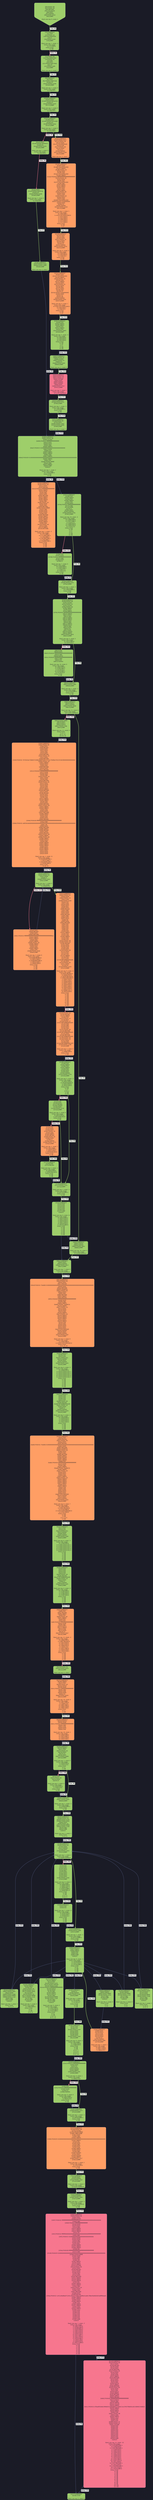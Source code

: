 digraph G {
        node [shape=box, style="filled, rounded", color="#565f89", fontcolor="#1a1b26", fontname="Helvetica"];
        edge [fontcolor="#1a1b26", fontname="Helvetica", penwidth=3];  // 移除固定颜色，改为按类型设置
        bgcolor="#1a1b26";
"0_11" [label = "[00] PUSH1 80
[02] PUSH1 40
[04] MSTORE
[05] CALLVALUE
[06] DUP1
[07] ISZERO
[08] PUSH2 0010
[0b] JUMPI

Stack size req: 0, sizeΔ: 1
" fillcolor = "#9ece6a" fontcolor = "#1a1b26" shape = invhouse];
"16_25" [label = "[10] JUMPDEST
[11] POP
[12] PUSH1 04
[14] CALLDATASIZE
[15] LT
[16] PUSH2 01b9
[19] JUMPI

Stack size req: 1, sizeΔ: -1
Entry->Op usage:
	0->17:POP:0
Entry->Exit:
	0->😵
" fillcolor = "#9ece6a" fontcolor = "#1a1b26"];
"26_42" [label = "[1a] PUSH1 00
[1c] CALLDATALOAD
[1d] PUSH1 e0
[1f] SHR
[20] DUP1
[21] PUSH4 6a627842
[26] GT
[27] PUSH2 00f9
[2a] JUMPI

Stack size req: 0, sizeΔ: 1
" fillcolor = "#9ece6a" fontcolor = "#1a1b26"];
"249_260" [label = "[f9] JUMPDEST
[fa] DUP1
[fb] PUSH4 23b872dd
[0100] GT
[0101] PUSH2 0166
[0104] JUMPI

Stack size req: 1, sizeΔ: 0
Entry->Op usage:
	0->256:GT:1
" fillcolor = "#9ece6a" fontcolor = "#1a1b26"];
"358_369" [label = "[0166] JUMPDEST
[0167] DUP1
[0168] PUSH4 095ea7b3
[016d] GT
[016e] PUSH2 0197
[0171] JUMPI

Stack size req: 1, sizeΔ: 0
Entry->Op usage:
	0->365:GT:1
" fillcolor = "#9ece6a" fontcolor = "#1a1b26"];
"407_418" [label = "[0197] JUMPDEST
[0198] DUP1
[0199] PUSH4 022c0d9f
[019e] EQ
[019f] PUSH2 01be
[01a2] JUMPI

Stack size req: 1, sizeΔ: 0
Entry->Op usage:
	0->414:EQ:1
" fillcolor = "#9ece6a" fontcolor = "#1a1b26"];
"419_429" [label = "[01a3] DUP1
[01a4] PUSH4 06fdde03
[01a9] EQ
[01aa] PUSH2 0259
[01ad] JUMPI

Stack size req: 1, sizeΔ: 0
Entry->Op usage:
	0->425:EQ:1
" fillcolor = "#9ece6a" fontcolor = "#1a1b26"];
"430_440" [label = "[01ae] DUP1
[01af] PUSH4 0902f1ac
[01b4] EQ
[01b5] PUSH2 02d6
[01b8] JUMPI

Stack size req: 1, sizeΔ: 0
Entry->Op usage:
	0->436:EQ:1
" fillcolor = "#9ece6a" fontcolor = "#1a1b26"];
"446_463" [label = "[01be] JUMPDEST
[01bf] PUSH2 0257
[01c2] PUSH1 04
[01c4] DUP1
[01c5] CALLDATASIZE
[01c6] SUB
[01c7] PUSH1 80
[01c9] DUP2
[01ca] LT
[01cb] ISZERO
[01cc] PUSH2 01d4
[01cf] JUMPI

Stack size req: 0, sizeΔ: 3
" fillcolor = "#ff9e64" fontcolor = "#1a1b26"];
"468_531" [label = "[01d4] JUMPDEST
[01d5] DUP2
[01d6] CALLDATALOAD
[01d7] SWAP2
[01d8] PUSH1 20
[01da] DUP2
[01db] ADD
[01dc] CALLDATALOAD
[01dd] SWAP2
[01de] PUSH20 ffffffffffffffffffffffffffffffffffffffff
[01f3] PUSH1 40
[01f5] DUP4
[01f6] ADD
[01f7] CALLDATALOAD
[01f8] AND
[01f9] SWAP2
[01fa] SWAP1
[01fb] DUP2
[01fc] ADD
[01fd] SWAP1
[01fe] PUSH1 80
[0200] DUP2
[0201] ADD
[0202] PUSH1 60
[0204] DUP3
[0205] ADD
[0206] CALLDATALOAD
[0207] PUSH5 0100000000
[020d] DUP2
[020e] GT
[020f] ISZERO
[0210] PUSH2 0218
[0213] JUMPI

Stack size req: 2, sizeΔ: 5
Entry->Op usage:
	0->508:ADD:1
	1->470:CALLDATALOAD:0
	1->475:ADD:0
	1->502:ADD:0
	1->508:ADD:0
	1->513:ADD:0
	1->517:ADD:0
Entry->Exit:
	0->😵
	1->2
" fillcolor = "#ff9e64" fontcolor = "#1a1b26"];
"536_549" [label = "[0218] JUMPDEST
[0219] DUP3
[021a] ADD
[021b] DUP4
[021c] PUSH1 20
[021e] DUP3
[021f] ADD
[0220] GT
[0221] ISZERO
[0222] PUSH2 022a
[0225] JUMPI

Stack size req: 4, sizeΔ: 0
Entry->Op usage:
	0->538:ADD:1
	2->538:ADD:0
	3->544:GT:1
Entry->Exit:
	0->😵
" fillcolor = "#ff9e64" fontcolor = "#1a1b26"];
"554_583" [label = "[022a] JUMPDEST
[022b] DUP1
[022c] CALLDATALOAD
[022d] SWAP1
[022e] PUSH1 20
[0230] ADD
[0231] SWAP2
[0232] DUP5
[0233] PUSH1 01
[0235] DUP4
[0236] MUL
[0237] DUP5
[0238] ADD
[0239] GT
[023a] PUSH5 0100000000
[0240] DUP4
[0241] GT
[0242] OR
[0243] ISZERO
[0244] PUSH2 024c
[0247] JUMPI

Stack size req: 4, sizeΔ: 1
Entry->Op usage:
	0->556:CALLDATALOAD:0
	0->560:ADD:1
	3->569:GT:1
Entry->Exit:
	0->😵
	1->0
" fillcolor = "#ff9e64" fontcolor = "#1a1b26"];
"588_598" [label = "[024c] JUMPDEST
[024d] POP
[024e] SWAP1
[024f] SWAP3
[0250] POP
[0251] SWAP1
[0252] POP
[0253] PUSH2 0683
[0256] JUMP

Stack size req: 5, sizeΔ: -3
Entry->Op usage:
	0->589:POP:0
	3->594:POP:0
	4->592:POP:0
Entry->Exit:
	0->😵
	1->0
	2->1
	3->😵
	4->😵
" fillcolor = "#9ece6a" fontcolor = "#1a1b26"];
"599_600" [label = "[0257] JUMPDEST
[0258] STOP

Stack size req: 0, sizeΔ: 0
" fillcolor = "#9ece6a" fontcolor = "#1a1b26"];
"726_733" [label = "[02d6] JUMPDEST
[02d7] PUSH2 02de
[02da] PUSH2 0d90
[02dd] JUMP

Stack size req: 0, sizeΔ: 1
" fillcolor = "#9ece6a" fontcolor = "#1a1b26"];
"734_788" [label = "[02de] JUMPDEST
[02df] PUSH1 40
[02e1] DUP1
[02e2] MLOAD
[02e3] PUSH14 ffffffffffffffffffffffffffff
[02f2] SWAP5
[02f3] DUP6
[02f4] AND
[02f5] DUP2
[02f6] MSTORE
[02f7] SWAP3
[02f8] SWAP1
[02f9] SWAP4
[02fa] AND
[02fb] PUSH1 20
[02fd] DUP4
[02fe] ADD
[02ff] MSTORE
[0300] PUSH4 ffffffff
[0305] AND
[0306] DUP2
[0307] DUP4
[0308] ADD
[0309] MSTORE
[030a] SWAP1
[030b] MLOAD
[030c] SWAP1
[030d] DUP2
[030e] SWAP1
[030f] SUB
[0310] PUSH1 60
[0312] ADD
[0313] SWAP1
[0314] RETURN

Stack size req: 3, sizeΔ: -3
Entry->Op usage:
	0->773:AND:1
	0->777:MSTORE:1
	1->762:AND:1
	1->767:MSTORE:1
	2->756:AND:1
	2->758:MSTORE:1
Entry->Exit:
	0->😵
	1->😵
	2->😵
" fillcolor = "#ff9e64" fontcolor = "#1a1b26"];
"1667_1677" [label = "[0683] JUMPDEST
[0684] PUSH1 0c
[0686] SLOAD
[0687] PUSH1 01
[0689] EQ
[068a] PUSH2 06f4
[068d] JUMPI

Stack size req: 0, sizeΔ: 0
" fillcolor = "#9ece6a" fontcolor = "#1a1b26"];
"1780_1793" [label = "[06f4] JUMPDEST
[06f5] PUSH1 00
[06f7] PUSH1 0c
[06f9] SSTORE
[06fa] DUP5
[06fb] ISZERO
[06fc] ISZERO
[06fd] DUP1
[06fe] PUSH2 0707
[0701] JUMPI

Stack size req: 5, sizeΔ: 1
Entry->Op usage:
	4->1787:ISZERO:0
" fillcolor = "#f7768e" fontcolor = "#1a1b26"];
"1799_1803" [label = "[0707] JUMPDEST
[0708] PUSH2 075c
[070b] JUMPI

Stack size req: 1, sizeΔ: -1
Entry->Op usage:
	0->1803:JUMPI:1
Entry->Exit:
	0->😵
" fillcolor = "#9ece6a" fontcolor = "#1a1b26"];
"1884_1894" [label = "[075c] JUMPDEST
[075d] PUSH1 00
[075f] DUP1
[0760] PUSH2 0767
[0763] PUSH2 0d90
[0766] JUMP

Stack size req: 0, sizeΔ: 3
" fillcolor = "#9ece6a" fontcolor = "#1a1b26"];
"1895_1925" [label = "[0767] JUMPDEST
[0768] POP
[0769] SWAP2
[076a] POP
[076b] SWAP2
[076c] POP
[076d] DUP2
[076e] PUSH14 ffffffffffffffffffffffffffff
[077d] AND
[077e] DUP8
[077f] LT
[0780] DUP1
[0781] ISZERO
[0782] PUSH2 079a
[0785] JUMPI

Stack size req: 10, sizeΔ: -2
Entry->Op usage:
	0->1896:POP:0
	2->1917:AND:1
	2->1919:LT:1
	3->1898:POP:0
	4->1900:POP:0
	9->1919:LT:0
Entry->Exit:
	0->😵
	1->1
	2->2
	3->😵
	4->😵
" fillcolor = "#9ece6a" fontcolor = "#1a1b26"];
"1926_1945" [label = "[0786] POP
[0787] DUP1
[0788] PUSH14 ffffffffffffffffffffffffffff
[0797] AND
[0798] DUP7
[0799] LT

Stack size req: 7, sizeΔ: 0
Entry->Op usage:
	0->1926:POP:0
	1->1943:AND:1
	1->1945:LT:1
	6->1945:LT:0
Entry->Exit:
	0->😵
" fillcolor = "#9ece6a" fontcolor = "#1a1b26"];
"1946_1950" [label = "[079a] JUMPDEST
[079b] PUSH2 07ef
[079e] JUMPI

Stack size req: 1, sizeΔ: -1
Entry->Op usage:
	0->1950:JUMPI:1
Entry->Exit:
	0->😵
" fillcolor = "#9ece6a" fontcolor = "#1a1b26"];
"2031_2082" [label = "[07ef] JUMPDEST
[07f0] PUSH1 06
[07f2] SLOAD
[07f3] PUSH1 07
[07f5] SLOAD
[07f6] PUSH1 00
[07f8] SWAP2
[07f9] DUP3
[07fa] SWAP2
[07fb] PUSH20 ffffffffffffffffffffffffffffffffffffffff
[0810] SWAP2
[0811] DUP3
[0812] AND
[0813] SWAP2
[0814] SWAP1
[0815] DUP2
[0816] AND
[0817] SWAP1
[0818] DUP10
[0819] AND
[081a] DUP3
[081b] EQ
[081c] DUP1
[081d] ISZERO
[081e] SWAP1
[081f] PUSH2 0854
[0822] JUMPI

Stack size req: 5, sizeΔ: 5
Entry->Op usage:
	4->2073:AND:0
	4->2075:EQ:1
" fillcolor = "#9ece6a" fontcolor = "#1a1b26"];
"2083_2131" [label = "[0823] POP
[0824] DUP1
[0825] PUSH20 ffffffffffffffffffffffffffffffffffffffff
[083a] AND
[083b] DUP10
[083c] PUSH20 ffffffffffffffffffffffffffffffffffffffff
[0851] AND
[0852] EQ
[0853] ISZERO

Stack size req: 10, sizeΔ: 0
Entry->Op usage:
	0->2083:POP:0
	1->2106:AND:1
	1->2130:EQ:1
	9->2129:AND:1
	9->2130:EQ:0
Entry->Exit:
	0->😵
" fillcolor = "#9ece6a" fontcolor = "#1a1b26"];
"2132_2136" [label = "[0854] JUMPDEST
[0855] PUSH2 08bf
[0858] JUMPI

Stack size req: 1, sizeΔ: -1
Entry->Op usage:
	0->2136:JUMPI:1
Entry->Exit:
	0->😵
" fillcolor = "#9ece6a" fontcolor = "#1a1b26"];
"2239_2245" [label = "[08bf] JUMPDEST
[08c0] DUP11
[08c1] ISZERO
[08c2] PUSH2 08d0
[08c5] JUMPI

Stack size req: 11, sizeΔ: 0
Entry->Op usage:
	10->2241:ISZERO:0
" fillcolor = "#9ece6a" fontcolor = "#1a1b26"];
"2246_2255" [label = "[08c6] PUSH2 08d0
[08c9] DUP3
[08ca] DUP11
[08cb] DUP14
[08cc] PUSH2 1fdb
[08cf] JUMP

Stack size req: 11, sizeΔ: 4
Entry->Exit:
	1->2, 5
	8->1, 12
	10->0, 14
" fillcolor = "#9ece6a" fontcolor = "#1a1b26"];
"2256_2262" [label = "[08d0] JUMPDEST
[08d1] DUP10
[08d2] ISZERO
[08d3] PUSH2 08e1
[08d6] JUMPI

Stack size req: 10, sizeΔ: 0
Entry->Op usage:
	9->2258:ISZERO:0
" fillcolor = "#9ece6a" fontcolor = "#1a1b26"];
"2273_2279" [label = "[08e1] JUMPDEST
[08e2] DUP7
[08e3] ISZERO
[08e4] PUSH2 09c3
[08e7] JUMPI

Stack size req: 7, sizeΔ: 0
Entry->Op usage:
	6->2275:ISZERO:0
" fillcolor = "#9ece6a" fontcolor = "#1a1b26"];
"2499_2602" [label = "[09c3] JUMPDEST
[09c4] PUSH1 40
[09c6] DUP1
[09c7] MLOAD
[09c8] PUSH32 70a0823100000000000000000000000000000000000000000000000000000000
[09e9] DUP2
[09ea] MSTORE
[09eb] ADDRESS
[09ec] PUSH1 04
[09ee] DUP3
[09ef] ADD
[09f0] MSTORE
[09f1] SWAP1
[09f2] MLOAD
[09f3] PUSH20 ffffffffffffffffffffffffffffffffffffffff
[0a08] DUP5
[0a09] AND
[0a0a] SWAP2
[0a0b] PUSH4 70a08231
[0a10] SWAP2
[0a11] PUSH1 24
[0a13] DUP1
[0a14] DUP4
[0a15] ADD
[0a16] SWAP3
[0a17] PUSH1 20
[0a19] SWAP3
[0a1a] SWAP2
[0a1b] SWAP1
[0a1c] DUP3
[0a1d] SWAP1
[0a1e] SUB
[0a1f] ADD
[0a20] DUP2
[0a21] DUP7
[0a22] DUP1
[0a23] EXTCODESIZE
[0a24] ISZERO
[0a25] DUP1
[0a26] ISZERO
[0a27] PUSH2 0a2f
[0a2a] JUMPI

Stack size req: 2, sizeΔ: 9
Entry->Op usage:
	1->2569:AND:0
	1->2595:EXTCODESIZE:0
Entry->Exit:
	1->1, 8, 10
" fillcolor = "#ff9e64" fontcolor = "#1a1b26"];
"2607_2617" [label = "[0a2f] JUMPDEST
[0a30] POP
[0a31] GAS
[0a32] STATICCALL
[0a33] ISZERO
[0a34] DUP1
[0a35] ISZERO
[0a36] PUSH2 0a43
[0a39] JUMPI

Stack size req: 6, sizeΔ: -5
Entry->Op usage:
	0->2608:POP:0
	1->2610:STATICCALL:1
	2->2610:STATICCALL:2
	3->2610:STATICCALL:3
	4->2610:STATICCALL:4
	5->2610:STATICCALL:5
Entry->Exit:
	0->😵
	1->😵
	2->😵
	3->😵
	4->😵
	5->😵
" fillcolor = "#9ece6a" fontcolor = "#1a1b26"];
"2627_2644" [label = "[0a43] JUMPDEST
[0a44] POP
[0a45] POP
[0a46] POP
[0a47] POP
[0a48] PUSH1 40
[0a4a] MLOAD
[0a4b] RETURNDATASIZE
[0a4c] PUSH1 20
[0a4e] DUP2
[0a4f] LT
[0a50] ISZERO
[0a51] PUSH2 0a59
[0a54] JUMPI

Stack size req: 4, sizeΔ: -2
Entry->Op usage:
	0->2628:POP:0
	1->2629:POP:0
	2->2630:POP:0
	3->2631:POP:0
Entry->Exit:
	0->😵
	1->😵
	2->😵
	3->😵
" fillcolor = "#9ece6a" fontcolor = "#1a1b26"];
"2649_2758" [label = "[0a59] JUMPDEST
[0a5a] POP
[0a5b] MLOAD
[0a5c] PUSH1 40
[0a5e] DUP1
[0a5f] MLOAD
[0a60] PUSH32 70a0823100000000000000000000000000000000000000000000000000000000
[0a81] DUP2
[0a82] MSTORE
[0a83] ADDRESS
[0a84] PUSH1 04
[0a86] DUP3
[0a87] ADD
[0a88] MSTORE
[0a89] SWAP1
[0a8a] MLOAD
[0a8b] SWAP2
[0a8c] SWAP6
[0a8d] POP
[0a8e] PUSH20 ffffffffffffffffffffffffffffffffffffffff
[0aa3] DUP4
[0aa4] AND
[0aa5] SWAP2
[0aa6] PUSH4 70a08231
[0aab] SWAP2
[0aac] PUSH1 24
[0aae] DUP1
[0aaf] DUP3
[0ab0] ADD
[0ab1] SWAP3
[0ab2] PUSH1 20
[0ab4] SWAP3
[0ab5] SWAP1
[0ab6] SWAP2
[0ab7] SWAP1
[0ab8] DUP3
[0ab9] SWAP1
[0aba] SUB
[0abb] ADD
[0abc] DUP2
[0abd] DUP7
[0abe] DUP1
[0abf] EXTCODESIZE
[0ac0] ISZERO
[0ac1] DUP1
[0ac2] ISZERO
[0ac3] PUSH2 0acb
[0ac6] JUMPI

Stack size req: 6, sizeΔ: 7
Entry->Op usage:
	0->2650:POP:0
	1->2651:MLOAD:0
	2->2724:AND:0
	2->2751:EXTCODESIZE:0
	5->2701:POP:0
Entry->Exit:
	0->😵
	1->😵
	2->1, 8, 9
	5->😵
" fillcolor = "#ff9e64" fontcolor = "#1a1b26"];
"2763_2773" [label = "[0acb] JUMPDEST
[0acc] POP
[0acd] GAS
[0ace] STATICCALL
[0acf] ISZERO
[0ad0] DUP1
[0ad1] ISZERO
[0ad2] PUSH2 0adf
[0ad5] JUMPI

Stack size req: 6, sizeΔ: -5
Entry->Op usage:
	0->2764:POP:0
	1->2766:STATICCALL:1
	2->2766:STATICCALL:2
	3->2766:STATICCALL:3
	4->2766:STATICCALL:4
	5->2766:STATICCALL:5
Entry->Exit:
	0->😵
	1->😵
	2->😵
	3->😵
	4->😵
	5->😵
" fillcolor = "#9ece6a" fontcolor = "#1a1b26"];
"2783_2800" [label = "[0adf] JUMPDEST
[0ae0] POP
[0ae1] POP
[0ae2] POP
[0ae3] POP
[0ae4] PUSH1 40
[0ae6] MLOAD
[0ae7] RETURNDATASIZE
[0ae8] PUSH1 20
[0aea] DUP2
[0aeb] LT
[0aec] ISZERO
[0aed] PUSH2 0af5
[0af0] JUMPI

Stack size req: 4, sizeΔ: -2
Entry->Op usage:
	0->2784:POP:0
	1->2785:POP:0
	2->2786:POP:0
	3->2787:POP:0
Entry->Exit:
	0->😵
	1->😵
	2->😵
	3->😵
" fillcolor = "#9ece6a" fontcolor = "#1a1b26"];
"2805_2840" [label = "[0af5] JUMPDEST
[0af6] POP
[0af7] MLOAD
[0af8] SWAP3
[0af9] POP
[0afa] PUSH1 00
[0afc] SWAP2
[0afd] POP
[0afe] POP
[0aff] PUSH14 ffffffffffffffffffffffffffff
[0b0e] DUP6
[0b0f] AND
[0b10] DUP11
[0b11] SWAP1
[0b12] SUB
[0b13] DUP4
[0b14] GT
[0b15] PUSH2 0b1f
[0b18] JUMPI

Stack size req: 13, sizeΔ: -3
Entry->Op usage:
	0->2806:POP:0
	1->2807:MLOAD:0
	2->2814:POP:0
	3->2813:POP:0
	4->2809:POP:0
	5->2836:GT:0
	7->2831:AND:0
	7->2834:SUB:0
	12->2834:SUB:1
Entry->Exit:
	0->😵
	1->😵
	2->😵
	3->😵
	4->😵
" fillcolor = "#ff9e64" fontcolor = "#1a1b26"];
"2841_2846" [label = "[0b19] PUSH1 00
[0b1b] PUSH2 0b35
[0b1e] JUMP

Stack size req: 0, sizeΔ: 1
" fillcolor = "#9ece6a" fontcolor = "#1a1b26"];
"2869_2898" [label = "[0b35] JUMPDEST
[0b36] SWAP1
[0b37] POP
[0b38] PUSH1 00
[0b3a] DUP10
[0b3b] DUP6
[0b3c] PUSH14 ffffffffffffffffffffffffffff
[0b4b] AND
[0b4c] SUB
[0b4d] DUP4
[0b4e] GT
[0b4f] PUSH2 0b59
[0b52] JUMPI

Stack size req: 10, sizeΔ: 0
Entry->Op usage:
	1->2871:POP:0
	2->2894:GT:0
	4->2891:AND:1
	4->2892:SUB:0
	9->2892:SUB:1
Entry->Exit:
	0->1
	1->😵
" fillcolor = "#ff9e64" fontcolor = "#1a1b26"];
"2905_2926" [label = "[0b59] JUMPDEST
[0b5a] DUP10
[0b5b] DUP6
[0b5c] PUSH14 ffffffffffffffffffffffffffff
[0b6b] AND
[0b6c] SUB
[0b6d] DUP4
[0b6e] SUB

Stack size req: 10, sizeΔ: 1
Entry->Op usage:
	2->2926:SUB:0
	4->2923:AND:1
	4->2924:SUB:0
	9->2924:SUB:1
" fillcolor = "#ff9e64" fontcolor = "#1a1b26"];
"2927_2938" [label = "[0b6f] JUMPDEST
[0b70] SWAP1
[0b71] POP
[0b72] PUSH1 00
[0b74] DUP3
[0b75] GT
[0b76] DUP1
[0b77] PUSH2 0b80
[0b7a] JUMPI

Stack size req: 3, sizeΔ: 0
Entry->Op usage:
	1->2929:POP:0
	2->2933:GT:0
Entry->Exit:
	0->1
	1->😵
" fillcolor = "#9ece6a" fontcolor = "#1a1b26"];
"2939_2943" [label = "[0b7b] POP
[0b7c] PUSH1 00
[0b7e] DUP2
[0b7f] GT

Stack size req: 2, sizeΔ: 0
Entry->Op usage:
	0->2939:POP:0
	1->2943:GT:0
Entry->Exit:
	0->😵
" fillcolor = "#9ece6a" fontcolor = "#1a1b26"];
"2944_2948" [label = "[0b80] JUMPDEST
[0b81] PUSH2 0bd5
[0b84] JUMPI

Stack size req: 1, sizeΔ: -1
Entry->Op usage:
	0->2948:JUMPI:1
Entry->Exit:
	0->😵
" fillcolor = "#9ece6a" fontcolor = "#1a1b26"];
"3029_3050" [label = "[0bd5] JUMPDEST
[0bd6] PUSH1 00
[0bd8] PUSH2 0c09
[0bdb] PUSH2 0beb
[0bde] DUP5
[0bdf] PUSH1 03
[0be1] PUSH4 ffffffff
[0be6] PUSH2 21e8
[0be9] AND
[0bea] JUMP
Indirect!

Stack size req: 2, sizeΔ: 5
Entry->Exit:
	1->1, 6
" fillcolor = "#9ece6a" fontcolor = "#1a1b26"];
"3051_3068" [label = "[0beb] JUMPDEST
[0bec] PUSH2 0bfd
[0bef] DUP8
[0bf0] PUSH2 03e8
[0bf3] PUSH4 ffffffff
[0bf8] PUSH2 21e8
[0bfb] AND
[0bfc] JUMP
Indirect!

Stack size req: 7, sizeΔ: 3
Entry->Exit:
	6->1, 9
" fillcolor = "#9ece6a" fontcolor = "#1a1b26"];
"3069_3080" [label = "[0bfd] JUMPDEST
[0bfe] SWAP1
[0bff] PUSH4 ffffffff
[0c04] PUSH2 226e
[0c07] AND
[0c08] JUMP
Indirect!

Stack size req: 2, sizeΔ: 0
Entry->Exit:
	0->1
	1->0
" fillcolor = "#9ece6a" fontcolor = "#1a1b26"];
"3081_3104" [label = "[0c09] JUMPDEST
[0c0a] SWAP1
[0c0b] POP
[0c0c] PUSH1 00
[0c0e] PUSH2 0c21
[0c11] PUSH2 0beb
[0c14] DUP5
[0c15] PUSH1 03
[0c17] PUSH4 ffffffff
[0c1c] PUSH2 21e8
[0c1f] AND
[0c20] JUMP
Indirect!

Stack size req: 3, sizeΔ: 4
Entry->Op usage:
	1->3083:POP:0
Entry->Exit:
	0->5
	1->😵
	2->1, 6
" fillcolor = "#9ece6a" fontcolor = "#1a1b26"];
"3105_3148" [label = "[0c21] JUMPDEST
[0c22] SWAP1
[0c23] POP
[0c24] PUSH2 0c59
[0c27] PUSH3 0f4240
[0c2b] PUSH2 0c4d
[0c2e] PUSH14 ffffffffffffffffffffffffffff
[0c3d] DUP12
[0c3e] DUP2
[0c3f] AND
[0c40] SWAP1
[0c41] DUP12
[0c42] AND
[0c43] PUSH4 ffffffff
[0c48] PUSH2 21e8
[0c4b] AND
[0c4c] JUMP
Indirect!

Stack size req: 9, sizeΔ: 4
Entry->Op usage:
	1->3107:POP:0
	7->3138:AND:0
	8->3135:AND:1
Entry->Exit:
	0->5
	1->😵
	7->0, 11
	8->1, 12
" fillcolor = "#9ece6a" fontcolor = "#1a1b26"];
"3149_3160" [label = "[0c4d] JUMPDEST
[0c4e] SWAP1
[0c4f] PUSH4 ffffffff
[0c54] PUSH2 21e8
[0c57] AND
[0c58] JUMP
Indirect!

Stack size req: 2, sizeΔ: 0
Entry->Exit:
	0->1
	1->0
" fillcolor = "#9ece6a" fontcolor = "#1a1b26"];
"3161_3176" [label = "[0c59] JUMPDEST
[0c5a] PUSH2 0c69
[0c5d] DUP4
[0c5e] DUP4
[0c5f] PUSH4 ffffffff
[0c64] PUSH2 21e8
[0c67] AND
[0c68] JUMP
Indirect!

Stack size req: 3, sizeΔ: 3
Entry->Exit:
	1->0, 4
	2->1, 5
" fillcolor = "#9ece6a" fontcolor = "#1a1b26"];
"3177_3183" [label = "[0c69] JUMPDEST
[0c6a] LT
[0c6b] ISZERO
[0c6c] PUSH2 0cd6
[0c6f] JUMPI

Stack size req: 2, sizeΔ: -2
Entry->Op usage:
	0->3178:LT:0
	1->3178:LT:1
Entry->Exit:
	0->😵
	1->😵
" fillcolor = "#9ece6a" fontcolor = "#1a1b26"];
"3286_3299" [label = "[0cd6] JUMPDEST
[0cd7] POP
[0cd8] POP
[0cd9] PUSH2 0ce4
[0cdc] DUP5
[0cdd] DUP5
[0cde] DUP9
[0cdf] DUP9
[0ce0] PUSH2 22e0
[0ce3] JUMP

Stack size req: 8, sizeΔ: 3
Entry->Op usage:
	0->3287:POP:0
	1->3288:POP:0
Entry->Exit:
	0->😵
	1->😵
	4->2, 7
	5->3, 8
	6->0, 9
	7->1, 10
" fillcolor = "#9ece6a" fontcolor = "#1a1b26"];
"3300_3414" [label = "[0ce4] JUMPDEST
[0ce5] PUSH1 40
[0ce7] DUP1
[0ce8] MLOAD
[0ce9] DUP4
[0cea] DUP2
[0ceb] MSTORE
[0cec] PUSH1 20
[0cee] DUP2
[0cef] ADD
[0cf0] DUP4
[0cf1] SWAP1
[0cf2] MSTORE
[0cf3] DUP1
[0cf4] DUP3
[0cf5] ADD
[0cf6] DUP14
[0cf7] SWAP1
[0cf8] MSTORE
[0cf9] PUSH1 60
[0cfb] DUP2
[0cfc] ADD
[0cfd] DUP13
[0cfe] SWAP1
[0cff] MSTORE
[0d00] SWAP1
[0d01] MLOAD
[0d02] PUSH20 ffffffffffffffffffffffffffffffffffffffff
[0d17] DUP12
[0d18] AND
[0d19] SWAP2
[0d1a] CALLER
[0d1b] SWAP2
[0d1c] PUSH32 d78ad95fa46c994b6551d0da85fc275fe613ce37657fb8d5e3d130840159d822
[0d3d] SWAP2
[0d3e] DUP2
[0d3f] SWAP1
[0d40] SUB
[0d41] PUSH1 80
[0d43] ADD
[0d44] SWAP1
[0d45] LOG3
[0d46] POP
[0d47] POP
[0d48] PUSH1 01
[0d4a] PUSH1 0c
[0d4c] SSTORE
[0d4d] POP
[0d4e] POP
[0d4f] POP
[0d50] POP
[0d51] POP
[0d52] POP
[0d53] POP
[0d54] POP
[0d55] POP
[0d56] JUMP
Indirect!

Stack size req: 12, sizeΔ: -12
Entry->Op usage:
	0->3314:MSTORE:1
	0->3398:POP:0
	1->3307:MSTORE:1
	1->3399:POP:0
	2->3405:POP:0
	3->3406:POP:0
	4->3407:POP:0
	5->3408:POP:0
	6->3409:POP:0
	7->3410:POP:0
	8->3352:AND:0
	8->3397:LOG3:4
	8->3411:POP:0
	9->3327:MSTORE:1
	9->3412:POP:0
	10->3320:MSTORE:1
	10->3413:POP:0
	11->3414:JUMP:0
Entry->Exit:
	0->😵
	1->😵
	2->😵
	3->😵
	4->😵
	5->😵
	6->😵
	7->😵
	8->😵
	9->😵
	10->😵
	11->😵
" fillcolor = "#f7768e" fontcolor = "#1a1b26"];
"3472_3556" [label = "[0d90] JUMPDEST
[0d91] PUSH1 08
[0d93] SLOAD
[0d94] PUSH14 ffffffffffffffffffffffffffff
[0da3] DUP1
[0da4] DUP3
[0da5] AND
[0da6] SWAP3
[0da7] PUSH15 010000000000000000000000000000
[0db7] DUP4
[0db8] DIV
[0db9] SWAP1
[0dba] SWAP2
[0dbb] AND
[0dbc] SWAP2
[0dbd] PUSH29 0100000000000000000000000000000000000000000000000000000000
[0ddb] SWAP1
[0ddc] DIV
[0ddd] PUSH4 ffffffff
[0de2] AND
[0de3] SWAP1
[0de4] JUMP
Indirect!

Stack size req: 1, sizeΔ: 2
Entry->Op usage:
	0->3556:JUMP:0
Entry->Exit:
	0->😵
" fillcolor = "#9ece6a" fontcolor = "#1a1b26"];
"3574_3579" [label = "[0df6] JUMPDEST
[0df7] SWAP3
[0df8] SWAP2
[0df9] POP
[0dfa] POP
[0dfb] JUMP
Indirect!

Stack size req: 4, sizeΔ: -3
Entry->Op usage:
	1->3578:POP:0
	2->3577:POP:0
	3->3579:JUMP:0
Entry->Exit:
	0->0
	1->😵
	2->😵
	3->😵
" fillcolor = "#9ece6a" fontcolor = "#1a1b26"];
"8155_8355" [label = "[1fdb] JUMPDEST
[1fdc] PUSH1 40
[1fde] DUP1
[1fdf] MLOAD
[1fe0] DUP1
[1fe1] DUP3
[1fe2] ADD
[1fe3] DUP3
[1fe4] MSTORE
[1fe5] PUSH1 19
[1fe7] DUP2
[1fe8] MSTORE
[1fe9] PUSH32 7472616e7366657228616464726573732c75696e743235362900000000000000
[200a] PUSH1 20
[200c] SWAP2
[200d] DUP3
[200e] ADD
[200f] MSTORE
[2010] DUP2
[2011] MLOAD
[2012] PUSH20 ffffffffffffffffffffffffffffffffffffffff
[2027] DUP6
[2028] DUP2
[2029] AND
[202a] PUSH1 24
[202c] DUP4
[202d] ADD
[202e] MSTORE
[202f] PUSH1 44
[2031] DUP1
[2032] DUP4
[2033] ADD
[2034] DUP7
[2035] SWAP1
[2036] MSTORE
[2037] DUP5
[2038] MLOAD
[2039] DUP1
[203a] DUP5
[203b] SUB
[203c] SWAP1
[203d] SWAP2
[203e] ADD
[203f] DUP2
[2040] MSTORE
[2041] PUSH1 64
[2043] SWAP1
[2044] SWAP3
[2045] ADD
[2046] DUP5
[2047] MSTORE
[2048] SWAP2
[2049] DUP2
[204a] ADD
[204b] DUP1
[204c] MLOAD
[204d] PUSH28 ffffffffffffffffffffffffffffffffffffffffffffffffffffffff
[206a] AND
[206b] PUSH32 a9059cbb00000000000000000000000000000000000000000000000000000000
[208c] OR
[208d] DUP2
[208e] MSTORE
[208f] SWAP3
[2090] MLOAD
[2091] DUP2
[2092] MLOAD
[2093] PUSH1 00
[2095] SWAP5
[2096] PUSH1 60
[2098] SWAP5
[2099] DUP10
[209a] AND
[209b] SWAP4
[209c] SWAP3
[209d] SWAP2
[209e] DUP3
[209f] SWAP2
[20a0] SWAP1
[20a1] DUP1
[20a2] DUP4
[20a3] DUP4

Stack size req: 3, sizeΔ: 11
Entry->Op usage:
	0->8246:MSTORE:1
	1->8233:AND:1
	1->8238:MSTORE:1
	2->8346:AND:0
Entry->Exit:
	2->8, 13
" fillcolor = "#ff9e64" fontcolor = "#1a1b26"];
"8356_8364" [label = "[20a4] JUMPDEST
[20a5] PUSH1 20
[20a7] DUP4
[20a8] LT
[20a9] PUSH2 20e1
[20ac] JUMPI

Stack size req: 3, sizeΔ: 0
Entry->Op usage:
	2->8360:LT:0
" fillcolor = "#9ece6a" fontcolor = "#1a1b26"];
"8365_8416" [label = "[20ad] DUP1
[20ae] MLOAD
[20af] DUP3
[20b0] MSTORE
[20b1] PUSH32 ffffffffffffffffffffffffffffffffffffffffffffffffffffffffffffffe0
[20d2] SWAP1
[20d3] SWAP3
[20d4] ADD
[20d5] SWAP2
[20d6] PUSH1 20
[20d8] SWAP2
[20d9] DUP3
[20da] ADD
[20db] SWAP2
[20dc] ADD
[20dd] PUSH2 20a4
[20e0] JUMP

Stack size req: 3, sizeΔ: 0
Entry->Op usage:
	0->8366:MLOAD:0
	0->8412:ADD:1
	1->8368:MSTORE:0
	1->8410:ADD:1
	2->8404:ADD:0
Entry->Exit:
	0->😵
	1->😵
	2->😵
" fillcolor = "#ff9e64" fontcolor = "#1a1b26"];
"8417_8481" [label = "[20e1] JUMPDEST
[20e2] PUSH1 01
[20e4] DUP4
[20e5] PUSH1 20
[20e7] SUB
[20e8] PUSH2 0100
[20eb] EXP
[20ec] SUB
[20ed] DUP1
[20ee] NOT
[20ef] DUP3
[20f0] MLOAD
[20f1] AND
[20f2] DUP2
[20f3] DUP5
[20f4] MLOAD
[20f5] AND
[20f6] DUP1
[20f7] DUP3
[20f8] OR
[20f9] DUP6
[20fa] MSTORE
[20fb] POP
[20fc] POP
[20fd] POP
[20fe] POP
[20ff] POP
[2100] POP
[2101] SWAP1
[2102] POP
[2103] ADD
[2104] SWAP2
[2105] POP
[2106] POP
[2107] PUSH1 00
[2109] PUSH1 40
[210b] MLOAD
[210c] DUP1
[210d] DUP4
[210e] SUB
[210f] DUP2
[2110] PUSH1 00
[2112] DUP7
[2113] GAS
[2114] CALL
[2115] SWAP2
[2116] POP
[2117] POP
[2118] RETURNDATASIZE
[2119] DUP1
[211a] PUSH1 00
[211c] DUP2
[211d] EQ
[211e] PUSH2 2143
[2121] JUMPI

Stack size req: 9, sizeΔ: -6
Entry->Op usage:
	0->8432:MLOAD:0
	0->8446:POP:0
	1->8436:MLOAD:0
	1->8442:MSTORE:0
	1->8447:POP:0
	2->8423:SUB:1
	2->8448:POP:0
	3->8451:ADD:0
	4->8450:POP:0
	5->8451:ADD:1
	6->8454:POP:0
	7->8453:POP:0
	8->8468:CALL:1
	8->8470:POP:0
Entry->Exit:
	0->😵
	1->😵
	2->😵
	3->😵
	4->😵
	5->😵
	6->😵
	7->😵
	8->😵
" fillcolor = "#ff9e64" fontcolor = "#1a1b26"];
"8482_8514" [label = "[2122] PUSH1 40
[2124] MLOAD
[2125] SWAP2
[2126] POP
[2127] PUSH1 1f
[2129] NOT
[212a] PUSH1 3f
[212c] RETURNDATASIZE
[212d] ADD
[212e] AND
[212f] DUP3
[2130] ADD
[2131] PUSH1 40
[2133] MSTORE
[2134] RETURNDATASIZE
[2135] DUP3
[2136] MSTORE
[2137] RETURNDATASIZE
[2138] PUSH1 00
[213a] PUSH1 20
[213c] DUP5
[213d] ADD
[213e] RETURNDATACOPY
[213f] PUSH2 2148
[2142] JUMP

Stack size req: 2, sizeΔ: 0
Entry->Op usage:
	1->8486:POP:0
Entry->Exit:
	1->😵
" fillcolor = "#ff9e64" fontcolor = "#1a1b26"];
"8520_8532" [label = "[2148] JUMPDEST
[2149] POP
[214a] SWAP2
[214b] POP
[214c] SWAP2
[214d] POP
[214e] DUP2
[214f] DUP1
[2150] ISZERO
[2151] PUSH2 2176
[2154] JUMPI

Stack size req: 5, sizeΔ: -2
Entry->Op usage:
	0->8521:POP:0
	2->8528:ISZERO:0
	3->8523:POP:0
	4->8525:POP:0
Entry->Exit:
	0->😵
	1->1
	2->0, 2
	3->😵
	4->😵
" fillcolor = "#9ece6a" fontcolor = "#1a1b26"];
"8533_8541" [label = "[2155] POP
[2156] DUP1
[2157] MLOAD
[2158] ISZERO
[2159] DUP1
[215a] PUSH2 2176
[215d] JUMPI

Stack size req: 2, sizeΔ: 0
Entry->Op usage:
	0->8533:POP:0
	1->8535:MLOAD:0
Entry->Exit:
	0->😵
" fillcolor = "#9ece6a" fontcolor = "#1a1b26"];
"8542_8558" [label = "[215e] POP
[215f] DUP1
[2160] DUP1
[2161] PUSH1 20
[2163] ADD
[2164] SWAP1
[2165] MLOAD
[2166] PUSH1 20
[2168] DUP2
[2169] LT
[216a] ISZERO
[216b] PUSH2 2173
[216e] JUMPI

Stack size req: 2, sizeΔ: 1
Entry->Op usage:
	0->8542:POP:0
	1->8547:ADD:1
	1->8549:MLOAD:0
Entry->Exit:
	0->😵
" fillcolor = "#ff9e64" fontcolor = "#1a1b26"];
"8563_8565" [label = "[2173] JUMPDEST
[2174] POP
[2175] MLOAD

Stack size req: 2, sizeΔ: -1
Entry->Op usage:
	0->8564:POP:0
	1->8565:MLOAD:0
Entry->Exit:
	0->😵
	1->😵
" fillcolor = "#9ece6a" fontcolor = "#1a1b26"];
"8566_8570" [label = "[2176] JUMPDEST
[2177] PUSH2 21e1
[217a] JUMPI

Stack size req: 1, sizeΔ: -1
Entry->Op usage:
	0->8570:JUMPI:1
Entry->Exit:
	0->😵
" fillcolor = "#9ece6a" fontcolor = "#1a1b26"];
"8673_8679" [label = "[21e1] JUMPDEST
[21e2] POP
[21e3] POP
[21e4] POP
[21e5] POP
[21e6] POP
[21e7] JUMP
Indirect!

Stack size req: 6, sizeΔ: -6
Entry->Op usage:
	0->8674:POP:0
	1->8675:POP:0
	2->8676:POP:0
	3->8677:POP:0
	4->8678:POP:0
	5->8679:JUMP:0
Entry->Exit:
	0->😵
	1->😵
	2->😵
	3->😵
	4->😵
	5->😵
" fillcolor = "#9ece6a" fontcolor = "#1a1b26"];
"8680_8689" [label = "[21e8] JUMPDEST
[21e9] PUSH1 00
[21eb] DUP2
[21ec] ISZERO
[21ed] DUP1
[21ee] PUSH2 2203
[21f1] JUMPI

Stack size req: 1, sizeΔ: 2
Entry->Op usage:
	0->8684:ISZERO:0
" fillcolor = "#9ece6a" fontcolor = "#1a1b26"];
"8690_8702" [label = "[21f2] POP
[21f3] POP
[21f4] DUP1
[21f5] DUP3
[21f6] MUL
[21f7] DUP3
[21f8] DUP3
[21f9] DUP3
[21fa] DUP2
[21fb] PUSH2 2200
[21fe] JUMPI

Stack size req: 4, sizeΔ: 2
Entry->Op usage:
	0->8690:POP:0
	1->8691:POP:0
	2->8694:MUL:1
	2->8702:JUMPI:1
	3->8694:MUL:0
Entry->Exit:
	0->😵
	1->😵
	2->1, 4
	3->2, 5
" fillcolor = "#9ece6a" fontcolor = "#1a1b26"];
"8704_8706" [label = "[2200] JUMPDEST
[2201] DIV
[2202] EQ

Stack size req: 3, sizeΔ: -2
Entry->Op usage:
	0->8705:DIV:0
	1->8705:DIV:1
	2->8706:EQ:1
Entry->Exit:
	0->😵
	1->😵
	2->😵
" fillcolor = "#9ece6a" fontcolor = "#1a1b26"];
"8707_8711" [label = "[2203] JUMPDEST
[2204] PUSH2 0df6
[2207] JUMPI

Stack size req: 1, sizeΔ: -1
Entry->Op usage:
	0->8711:JUMPI:1
Entry->Exit:
	0->😵
" fillcolor = "#9ece6a" fontcolor = "#1a1b26"];
"8814_8825" [label = "[226e] JUMPDEST
[226f] DUP1
[2270] DUP3
[2271] SUB
[2272] DUP3
[2273] DUP2
[2274] GT
[2275] ISZERO
[2276] PUSH2 0df6
[2279] JUMPI

Stack size req: 2, sizeΔ: 1
Entry->Op usage:
	0->8817:SUB:1
	1->8817:SUB:0
	1->8820:GT:1
" fillcolor = "#ff9e64" fontcolor = "#1a1b26"];
"8928_8952" [label = "[22e0] JUMPDEST
[22e1] PUSH14 ffffffffffffffffffffffffffff
[22f0] DUP5
[22f1] GT
[22f2] DUP1
[22f3] ISZERO
[22f4] SWAP1
[22f5] PUSH2 230c
[22f8] JUMPI

Stack size req: 4, sizeΔ: 1
Entry->Op usage:
	3->8945:GT:0
" fillcolor = "#9ece6a" fontcolor = "#1a1b26"];
"8953_8971" [label = "[22f9] POP
[22fa] PUSH14 ffffffffffffffffffffffffffff
[2309] DUP4
[230a] GT
[230b] ISZERO

Stack size req: 4, sizeΔ: 0
Entry->Op usage:
	0->8953:POP:0
	3->8970:GT:0
Entry->Exit:
	0->😵
" fillcolor = "#9ece6a" fontcolor = "#1a1b26"];
"8972_8976" [label = "[230c] JUMPDEST
[230d] PUSH2 2377
[2310] JUMPI

Stack size req: 1, sizeΔ: -1
Entry->Op usage:
	0->8976:JUMPI:1
Entry->Exit:
	0->😵
" fillcolor = "#9ece6a" fontcolor = "#1a1b26"];
"9079_9138" [label = "[2377] JUMPDEST
[2378] PUSH1 08
[237a] SLOAD
[237b] PUSH4 ffffffff
[2380] TIMESTAMP
[2381] DUP2
[2382] AND
[2383] SWAP2
[2384] PUSH29 0100000000000000000000000000000000000000000000000000000000
[23a2] SWAP1
[23a3] DIV
[23a4] DUP2
[23a5] AND
[23a6] DUP3
[23a7] SUB
[23a8] SWAP1
[23a9] DUP2
[23aa] AND
[23ab] ISZERO
[23ac] DUP1
[23ad] ISZERO
[23ae] SWAP1
[23af] PUSH2 23c7
[23b2] JUMPI

Stack size req: 1, sizeΔ: 2
Entry->Op usage:
	0->9123:DIV:0
Entry->Exit:
	0->😵
" fillcolor = "#ff9e64" fontcolor = "#1a1b26"];
"9159_9165" [label = "[23c7] JUMPDEST
[23c8] DUP1
[23c9] ISZERO
[23ca] PUSH2 23e2
[23cd] JUMPI

Stack size req: 1, sizeΔ: 0
Entry->Op usage:
	0->9161:ISZERO:0
" fillcolor = "#9ece6a" fontcolor = "#1a1b26"];
"9186_9191" [label = "[23e2] JUMPDEST
[23e3] ISZERO
[23e4] PUSH2 2492
[23e7] JUMPI

Stack size req: 1, sizeΔ: -1
Entry->Op usage:
	0->9187:ISZERO:0
Entry->Exit:
	0->😵
" fillcolor = "#9ece6a" fontcolor = "#1a1b26"];
"9362_9627" [label = "[2492] JUMPDEST
[2493] PUSH1 08
[2495] DUP1
[2496] SLOAD
[2497] PUSH32 ffffffffffffffffffffffffffffffffffff0000000000000000000000000000
[24b8] AND
[24b9] PUSH14 ffffffffffffffffffffffffffff
[24c8] DUP9
[24c9] DUP2
[24ca] AND
[24cb] SWAP2
[24cc] SWAP1
[24cd] SWAP2
[24ce] OR
[24cf] PUSH32 ffffffff0000000000000000000000000000ffffffffffffffffffffffffffff
[24f0] AND
[24f1] PUSH15 010000000000000000000000000000
[2501] DUP9
[2502] DUP4
[2503] AND
[2504] DUP2
[2505] MUL
[2506] SWAP2
[2507] SWAP1
[2508] SWAP2
[2509] OR
[250a] PUSH28 ffffffffffffffffffffffffffffffffffffffffffffffffffffffff
[2527] AND
[2528] PUSH29 0100000000000000000000000000000000000000000000000000000000
[2546] PUSH4 ffffffff
[254b] DUP8
[254c] AND
[254d] MUL
[254e] OR
[254f] SWAP3
[2550] DUP4
[2551] SWAP1
[2552] SSTORE
[2553] PUSH1 40
[2555] DUP1
[2556] MLOAD
[2557] DUP5
[2558] DUP5
[2559] AND
[255a] DUP2
[255b] MSTORE
[255c] SWAP2
[255d] SWAP1
[255e] SWAP4
[255f] DIV
[2560] SWAP1
[2561] SWAP2
[2562] AND
[2563] PUSH1 20
[2565] DUP3
[2566] ADD
[2567] MSTORE
[2568] DUP2
[2569] MLOAD
[256a] PUSH32 1c411e9a96e071241c2f21f7726b17ae89e3cab4c78be50e062b03a9fffbbad1
[258b] SWAP3
[258c] SWAP2
[258d] DUP2
[258e] SWAP1
[258f] SUB
[2590] SWAP1
[2591] SWAP2
[2592] ADD
[2593] SWAP1
[2594] LOG1
[2595] POP
[2596] POP
[2597] POP
[2598] POP
[2599] POP
[259a] POP
[259b] JUMP
Indirect!

Stack size req: 7, sizeΔ: -7
Entry->Op usage:
	0->9621:POP:0
	1->9548:AND:0
	1->9549:MUL:0
	1->9622:POP:0
	2->9623:POP:0
	3->9624:POP:0
	4->9475:AND:1
	4->9477:MUL:1
	4->9625:POP:0
	5->9418:AND:1
	5->9422:OR:0
	5->9626:POP:0
	6->9627:JUMP:0
Entry->Exit:
	0->😵
	1->😵
	2->😵
	3->😵
	4->😵
	5->😵
	6->😵
" fillcolor = "#f7768e" fontcolor = "#1a1b26"];
"0_11" -> "16_25" [color="#9ece6a" label=<<table border="0" cellborder="1" cellpadding="2" bgcolor="white">
                            <tr><td><font color="black"><b>True #0</b></font></td></tr>
                         </table>>];
"16_25" -> "26_42" [color="#f7768e" label=<<table border="0" cellborder="1" cellpadding="2" bgcolor="white">
                            <tr><td><font color="black"><b>False #1</b></font></td></tr>
                         </table>>];
"26_42" -> "249_260" [color="#9ece6a" label=<<table border="0" cellborder="1" cellpadding="2" bgcolor="white">
                            <tr><td><font color="black"><b>True #2</b></font></td></tr>
                         </table>>];
"249_260" -> "358_369" [color="#9ece6a" label=<<table border="0" cellborder="1" cellpadding="2" bgcolor="white">
                            <tr><td><font color="black"><b>True #3</b></font></td></tr>
                         </table>>];
"358_369" -> "407_418" [color="#9ece6a" label=<<table border="0" cellborder="1" cellpadding="2" bgcolor="white">
                            <tr><td><font color="black"><b>True #4</b></font></td></tr>
                         </table>>];
"407_418" -> "419_429" [color="#f7768e" label=<<table border="0" cellborder="1" cellpadding="2" bgcolor="white">
                            <tr><td><font color="black"><b>False #5</b></font></td></tr>
                         </table>>];
"407_418" -> "446_463" [color="#9ece6a" label=<<table border="0" cellborder="1" cellpadding="2" bgcolor="white">
                            <tr><td><font color="black"><b>True #10</b></font></td></tr>
                         </table>>];
"419_429" -> "430_440" [color="#f7768e" label=<<table border="0" cellborder="1" cellpadding="2" bgcolor="white">
                            <tr><td><font color="black"><b>False #6</b></font></td></tr>
                         </table>>];
"430_440" -> "726_733" [color="#9ece6a" label=<<table border="0" cellborder="1" cellpadding="2" bgcolor="white">
                            <tr><td><font color="black"><b>True #7</b></font></td></tr>
                         </table>>];
"446_463" -> "468_531" [color="#9ece6a" label=<<table border="0" cellborder="1" cellpadding="2" bgcolor="white">
                            <tr><td><font color="black"><b>True #11</b></font></td></tr>
                         </table>>];
"468_531" -> "536_549" [color="#9ece6a" label=<<table border="0" cellborder="1" cellpadding="2" bgcolor="white">
                            <tr><td><font color="black"><b>True #12</b></font></td></tr>
                         </table>>];
"536_549" -> "554_583" [color="#9ece6a" label=<<table border="0" cellborder="1" cellpadding="2" bgcolor="white">
                            <tr><td><font color="black"><b>True #13</b></font></td></tr>
                         </table>>];
"554_583" -> "588_598" [color="#9ece6a" label=<<table border="0" cellborder="1" cellpadding="2" bgcolor="white">
                            <tr><td><font color="black"><b>True #14</b></font></td></tr>
                         </table>>];
"588_598" -> "1667_1677" [color="#414868" label=<<table border="0" cellborder="1" cellpadding="2" bgcolor="white">
                            <tr><td><font color="black"><b>Jump #15</b></font></td></tr>
                         </table>>];
"726_733" -> "3472_3556" [color="#414868" label=<<table border="0" cellborder="1" cellpadding="2" bgcolor="white">
                            <tr><td><font color="black"><b>Jump #8</b></font></td></tr>
                         </table>>];
"1667_1677" -> "1780_1793" [color="#9ece6a" label=<<table border="0" cellborder="1" cellpadding="2" bgcolor="white">
                            <tr><td><font color="black"><b>True #16</b></font></td></tr>
                         </table>>];
"1780_1793" -> "1799_1803" [color="#9ece6a" label=<<table border="0" cellborder="1" cellpadding="2" bgcolor="white">
                            <tr><td><font color="black"><b>True #17</b></font></td></tr>
                         </table>>];
"1799_1803" -> "1884_1894" [color="#9ece6a" label=<<table border="0" cellborder="1" cellpadding="2" bgcolor="white">
                            <tr><td><font color="black"><b>True #18</b></font></td></tr>
                         </table>>];
"1884_1894" -> "3472_3556" [color="#414868" label=<<table border="0" cellborder="1" cellpadding="2" bgcolor="white">
                            <tr><td><font color="black"><b>Jump #19</b></font></td></tr>
                         </table>>];
"1895_1925" -> "1926_1945" [color="#f7768e" label=<<table border="0" cellborder="1" cellpadding="2" bgcolor="white">
                            <tr><td><font color="black"><b>False #21</b></font></td></tr>
                         </table>>];
"1895_1925" -> "1946_1950" [color="#9ece6a" label=<<table border="0" cellborder="1" cellpadding="2" bgcolor="white">
                            <tr><td><font color="black"><b>True #0</b></font></td></tr>
                         </table>>];
"1926_1945" -> "1946_1950" [color="#414868" label=<<table border="0" cellborder="1" cellpadding="2" bgcolor="white">
                            <tr><td><font color="black"><b>Jump #0</b></font></td></tr>
                         </table>>];
"1946_1950" -> "2031_2082" [color="#9ece6a" label=<<table border="0" cellborder="1" cellpadding="2" bgcolor="white">
                            <tr><td><font color="black"><b>True #22</b></font></td></tr>
                         </table>>];
"2031_2082" -> "2083_2131" [color="#f7768e" label=<<table border="0" cellborder="1" cellpadding="2" bgcolor="white">
                            <tr><td><font color="black"><b>False #23</b></font></td></tr>
                         </table>>];
"2031_2082" -> "2132_2136" [color="#9ece6a" label=<<table border="0" cellborder="1" cellpadding="2" bgcolor="white">
                            <tr><td><font color="black"><b>True #0</b></font></td></tr>
                         </table>>];
"2083_2131" -> "2132_2136" [color="#414868" label=<<table border="0" cellborder="1" cellpadding="2" bgcolor="white">
                            <tr><td><font color="black"><b>Jump #0</b></font></td></tr>
                         </table>>];
"2132_2136" -> "2239_2245" [color="#9ece6a" label=<<table border="0" cellborder="1" cellpadding="2" bgcolor="white">
                            <tr><td><font color="black"><b>True #24</b></font></td></tr>
                         </table>>];
"2239_2245" -> "2246_2255" [color="#f7768e" label=<<table border="0" cellborder="1" cellpadding="2" bgcolor="white">
                            <tr><td><font color="black"><b>False #25</b></font></td></tr>
                         </table>>];
"2239_2245" -> "2256_2262" [color="#9ece6a" label=<<table border="0" cellborder="1" cellpadding="2" bgcolor="white">
                            <tr><td><font color="black"><b>True #0</b></font></td></tr>
                         </table>>];
"2246_2255" -> "8155_8355" [color="#414868" label=<<table border="0" cellborder="1" cellpadding="2" bgcolor="white">
                            <tr><td><font color="black"><b>Jump #26</b></font></td></tr>
                         </table>>];
"2256_2262" -> "2273_2279" [color="#9ece6a" label=<<table border="0" cellborder="1" cellpadding="2" bgcolor="white">
                            <tr><td><font color="black"><b>True #37</b></font></td></tr>
                         </table>>];
"2273_2279" -> "2499_2602" [color="#9ece6a" label=<<table border="0" cellborder="1" cellpadding="2" bgcolor="white">
                            <tr><td><font color="black"><b>True #38</b></font></td></tr>
                         </table>>];
"2499_2602" -> "2607_2617" [color="#9ece6a" label=<<table border="0" cellborder="1" cellpadding="2" bgcolor="white">
                            <tr><td><font color="black"><b>True #39</b></font></td></tr>
                         </table>>];
"2607_2617" -> "2627_2644" [color="#9ece6a" label=<<table border="0" cellborder="1" cellpadding="2" bgcolor="white">
                            <tr><td><font color="black"><b>True #40</b></font></td></tr>
                         </table>>];
"2627_2644" -> "2649_2758" [color="#9ece6a" label=<<table border="0" cellborder="1" cellpadding="2" bgcolor="white">
                            <tr><td><font color="black"><b>True #41</b></font></td></tr>
                         </table>>];
"2649_2758" -> "2763_2773" [color="#9ece6a" label=<<table border="0" cellborder="1" cellpadding="2" bgcolor="white">
                            <tr><td><font color="black"><b>True #42</b></font></td></tr>
                         </table>>];
"2763_2773" -> "2783_2800" [color="#9ece6a" label=<<table border="0" cellborder="1" cellpadding="2" bgcolor="white">
                            <tr><td><font color="black"><b>True #43</b></font></td></tr>
                         </table>>];
"2783_2800" -> "2805_2840" [color="#9ece6a" label=<<table border="0" cellborder="1" cellpadding="2" bgcolor="white">
                            <tr><td><font color="black"><b>True #44</b></font></td></tr>
                         </table>>];
"2805_2840" -> "2841_2846" [color="#f7768e" label=<<table border="0" cellborder="1" cellpadding="2" bgcolor="white">
                            <tr><td><font color="black"><b>False #45</b></font></td></tr>
                         </table>>];
"2841_2846" -> "2869_2898" [color="#414868" label=<<table border="0" cellborder="1" cellpadding="2" bgcolor="white">
                            <tr><td><font color="black"><b>Jump #46</b></font></td></tr>
                         </table>>];
"2869_2898" -> "2905_2926" [color="#9ece6a" label=<<table border="0" cellborder="1" cellpadding="2" bgcolor="white">
                            <tr><td><font color="black"><b>True #47</b></font></td></tr>
                         </table>>];
"2905_2926" -> "2927_2938" [color="#414868" label=<<table border="0" cellborder="1" cellpadding="2" bgcolor="white">
                            <tr><td><font color="black"><b>Jump #0</b></font></td></tr>
                         </table>>];
"2927_2938" -> "2939_2943" [color="#f7768e" label=<<table border="0" cellborder="1" cellpadding="2" bgcolor="white">
                            <tr><td><font color="black"><b>False #48</b></font></td></tr>
                         </table>>];
"2927_2938" -> "2944_2948" [color="#9ece6a" label=<<table border="0" cellborder="1" cellpadding="2" bgcolor="white">
                            <tr><td><font color="black"><b>True #0</b></font></td></tr>
                         </table>>];
"2939_2943" -> "2944_2948" [color="#414868" label=<<table border="0" cellborder="1" cellpadding="2" bgcolor="white">
                            <tr><td><font color="black"><b>Jump #0</b></font></td></tr>
                         </table>>];
"2944_2948" -> "3029_3050" [color="#9ece6a" label=<<table border="0" cellborder="1" cellpadding="2" bgcolor="white">
                            <tr><td><font color="black"><b>True #49</b></font></td></tr>
                         </table>>];
"3177_3183" -> "3286_3299" [color="#9ece6a" label=<<table border="0" cellborder="1" cellpadding="2" bgcolor="white">
                            <tr><td><font color="black"><b>True #68</b></font></td></tr>
                         </table>>];
"3286_3299" -> "8928_8952" [color="#414868" label=<<table border="0" cellborder="1" cellpadding="2" bgcolor="white">
                            <tr><td><font color="black"><b>Jump #69</b></font></td></tr>
                         </table>>];
"8155_8355" -> "8356_8364" [color="#414868" label=<<table border="0" cellborder="1" cellpadding="2" bgcolor="white">
                            <tr><td><font color="black"><b>Jump #0</b></font></td></tr>
                         </table>>];
"8356_8364" -> "8365_8416" [color="#f7768e" label=<<table border="0" cellborder="1" cellpadding="2" bgcolor="white">
                            <tr><td><font color="black"><b>False #27</b></font></td></tr>
                         </table>>];
"8356_8364" -> "8417_8481" [color="#9ece6a" label=<<table border="0" cellborder="1" cellpadding="2" bgcolor="white">
                            <tr><td><font color="black"><b>True #29</b></font></td></tr>
                         </table>>];
"8365_8416" -> "8356_8364" [color="#414868" label=<<table border="0" cellborder="1" cellpadding="2" bgcolor="white">
                            <tr><td><font color="black"><b>Jump #28</b></font></td></tr>
                         </table>>];
"8417_8481" -> "8482_8514" [color="#f7768e" label=<<table border="0" cellborder="1" cellpadding="2" bgcolor="white">
                            <tr><td><font color="black"><b>False #30</b></font></td></tr>
                         </table>>];
"8482_8514" -> "8520_8532" [color="#414868" label=<<table border="0" cellborder="1" cellpadding="2" bgcolor="white">
                            <tr><td><font color="black"><b>Jump #31</b></font></td></tr>
                         </table>>];
"8520_8532" -> "8533_8541" [color="#f7768e" label=<<table border="0" cellborder="1" cellpadding="2" bgcolor="white">
                            <tr><td><font color="black"><b>False #32</b></font></td></tr>
                         </table>>];
"8520_8532" -> "8566_8570" [color="#9ece6a" label=<<table border="0" cellborder="1" cellpadding="2" bgcolor="white">
                            <tr><td><font color="black"><b>True #0</b></font></td></tr>
                         </table>>];
"8533_8541" -> "8542_8558" [color="#f7768e" label=<<table border="0" cellborder="1" cellpadding="2" bgcolor="white">
                            <tr><td><font color="black"><b>False #33</b></font></td></tr>
                         </table>>];
"8533_8541" -> "8566_8570" [color="#9ece6a" label=<<table border="0" cellborder="1" cellpadding="2" bgcolor="white">
                            <tr><td><font color="black"><b>True #0</b></font></td></tr>
                         </table>>];
"8542_8558" -> "8563_8565" [color="#9ece6a" label=<<table border="0" cellborder="1" cellpadding="2" bgcolor="white">
                            <tr><td><font color="black"><b>True #34</b></font></td></tr>
                         </table>>];
"8563_8565" -> "8566_8570" [color="#414868" label=<<table border="0" cellborder="1" cellpadding="2" bgcolor="white">
                            <tr><td><font color="black"><b>Jump #0</b></font></td></tr>
                         </table>>];
"8566_8570" -> "8673_8679" [color="#9ece6a" label=<<table border="0" cellborder="1" cellpadding="2" bgcolor="white">
                            <tr><td><font color="black"><b>True #35</b></font></td></tr>
                         </table>>];
"8680_8689" -> "8690_8702" [color="#f7768e" label=<<table border="0" cellborder="1" cellpadding="2" bgcolor="white">
                            <tr><td><font color="black"><b>False #51</b></font></td></tr>
                         </table>>];
"8680_8689" -> "8707_8711" [color="#9ece6a" label=<<table border="0" cellborder="1" cellpadding="2" bgcolor="white">
                            <tr><td><font color="black"><b>True #0</b></font></td></tr>
                         </table>>];
"8690_8702" -> "8704_8706" [color="#9ece6a" label=<<table border="0" cellborder="1" cellpadding="2" bgcolor="white">
                            <tr><td><font color="black"><b>True #52</b></font></td></tr>
                         </table>>];
"8704_8706" -> "8707_8711" [color="#414868" label=<<table border="0" cellborder="1" cellpadding="2" bgcolor="white">
                            <tr><td><font color="black"><b>Jump #0</b></font></td></tr>
                         </table>>];
"8707_8711" -> "3574_3579" [color="#9ece6a" label=<<table border="0" cellborder="1" cellpadding="2" bgcolor="white">
                            <tr><td><font color="black"><b>True #53</b></font></td></tr>
                         </table>>];
"8814_8825" -> "3574_3579" [color="#9ece6a" label=<<table border="0" cellborder="1" cellpadding="2" bgcolor="white">
                            <tr><td><font color="black"><b>True #58</b></font></td></tr>
                         </table>>];
"8928_8952" -> "8953_8971" [color="#f7768e" label=<<table border="0" cellborder="1" cellpadding="2" bgcolor="white">
                            <tr><td><font color="black"><b>False #70</b></font></td></tr>
                         </table>>];
"8928_8952" -> "8972_8976" [color="#9ece6a" label=<<table border="0" cellborder="1" cellpadding="2" bgcolor="white">
                            <tr><td><font color="black"><b>True #0</b></font></td></tr>
                         </table>>];
"8953_8971" -> "8972_8976" [color="#414868" label=<<table border="0" cellborder="1" cellpadding="2" bgcolor="white">
                            <tr><td><font color="black"><b>Jump #0</b></font></td></tr>
                         </table>>];
"8972_8976" -> "9079_9138" [color="#9ece6a" label=<<table border="0" cellborder="1" cellpadding="2" bgcolor="white">
                            <tr><td><font color="black"><b>True #71</b></font></td></tr>
                         </table>>];
"9079_9138" -> "9159_9165" [color="#9ece6a" label=<<table border="0" cellborder="1" cellpadding="2" bgcolor="white">
                            <tr><td><font color="black"><b>True #72</b></font></td></tr>
                         </table>>];
"9159_9165" -> "9186_9191" [color="#9ece6a" label=<<table border="0" cellborder="1" cellpadding="2" bgcolor="white">
                            <tr><td><font color="black"><b>True #73</b></font></td></tr>
                         </table>>];
"9186_9191" -> "9362_9627" [color="#9ece6a" label=<<table border="0" cellborder="1" cellpadding="2" bgcolor="white">
                            <tr><td><font color="black"><b>True #74</b></font></td></tr>
                         </table>>];
"3472_3556" -> "1895_1925" [color="#414868" label=<<table border="0" cellborder="1" cellpadding="2" bgcolor="white">
                            <tr><td><font color="black"><b>Jump #20</b></font></td></tr>
                         </table>>];
"8673_8679" -> "2273_2279" [color="#414868" label=<<table border="0" cellborder="1" cellpadding="2" bgcolor="white">
                            <tr><td><font color="black"><b>Jump #0</b></font></td></tr>
                         </table>>];
"8673_8679" -> "2256_2262" [color="#414868" label=<<table border="0" cellborder="1" cellpadding="2" bgcolor="white">
                            <tr><td><font color="black"><b>Jump #36</b></font></td></tr>
                         </table>>];
"3472_3556" -> "734_788" [color="#414868" label=<<table border="0" cellborder="1" cellpadding="2" bgcolor="white">
                            <tr><td><font color="black"><b>Jump #9</b></font></td></tr>
                         </table>>];
"9362_9627" -> "599_600" [color="#414868" label=<<table border="0" cellborder="1" cellpadding="2" bgcolor="white">
                            <tr><td><font color="black"><b>Jump #0</b></font></td></tr>
                         </table>>];
"3029_3050" -> "8680_8689" [color="#414868" label=<<table border="0" cellborder="1" cellpadding="2" bgcolor="white">
                            <tr><td><font color="black"><b>Jump #50</b></font></td></tr>
                         </table>>];
"3574_3579" -> "3051_3068" [color="#414868" label=<<table border="0" cellborder="1" cellpadding="2" bgcolor="white">
                            <tr><td><font color="black"><b>Jump #54</b></font></td></tr>
                         </table>>];
"3051_3068" -> "8680_8689" [color="#414868" label=<<table border="0" cellborder="1" cellpadding="2" bgcolor="white">
                            <tr><td><font color="black"><b>Jump #55</b></font></td></tr>
                         </table>>];
"3574_3579" -> "3069_3080" [color="#414868" label=<<table border="0" cellborder="1" cellpadding="2" bgcolor="white">
                            <tr><td><font color="black"><b>Jump #56</b></font></td></tr>
                         </table>>];
"3069_3080" -> "8814_8825" [color="#414868" label=<<table border="0" cellborder="1" cellpadding="2" bgcolor="white">
                            <tr><td><font color="black"><b>Jump #57</b></font></td></tr>
                         </table>>];
"3574_3579" -> "3081_3104" [color="#414868" label=<<table border="0" cellborder="1" cellpadding="2" bgcolor="white">
                            <tr><td><font color="black"><b>Jump #59</b></font></td></tr>
                         </table>>];
"3081_3104" -> "8680_8689" [color="#414868" label=<<table border="0" cellborder="1" cellpadding="2" bgcolor="white">
                            <tr><td><font color="black"><b>Jump #60</b></font></td></tr>
                         </table>>];
"3574_3579" -> "3105_3148" [color="#414868" label=<<table border="0" cellborder="1" cellpadding="2" bgcolor="white">
                            <tr><td><font color="black"><b>Jump #61</b></font></td></tr>
                         </table>>];
"3105_3148" -> "8680_8689" [color="#414868" label=<<table border="0" cellborder="1" cellpadding="2" bgcolor="white">
                            <tr><td><font color="black"><b>Jump #62</b></font></td></tr>
                         </table>>];
"3574_3579" -> "3149_3160" [color="#414868" label=<<table border="0" cellborder="1" cellpadding="2" bgcolor="white">
                            <tr><td><font color="black"><b>Jump #63</b></font></td></tr>
                         </table>>];
"3149_3160" -> "8680_8689" [color="#414868" label=<<table border="0" cellborder="1" cellpadding="2" bgcolor="white">
                            <tr><td><font color="black"><b>Jump #64</b></font></td></tr>
                         </table>>];
"3574_3579" -> "3161_3176" [color="#414868" label=<<table border="0" cellborder="1" cellpadding="2" bgcolor="white">
                            <tr><td><font color="black"><b>Jump #65</b></font></td></tr>
                         </table>>];
"3161_3176" -> "8680_8689" [color="#414868" label=<<table border="0" cellborder="1" cellpadding="2" bgcolor="white">
                            <tr><td><font color="black"><b>Jump #66</b></font></td></tr>
                         </table>>];
"3574_3579" -> "3177_3183" [color="#414868" label=<<table border="0" cellborder="1" cellpadding="2" bgcolor="white">
                            <tr><td><font color="black"><b>Jump #67</b></font></td></tr>
                         </table>>];
"9362_9627" -> "3300_3414" [color="#414868" label=<<table border="0" cellborder="1" cellpadding="2" bgcolor="white">
                            <tr><td><font color="black"><b>Jump #75</b></font></td></tr>
                         </table>>];
"3300_3414" -> "599_600" [color="#414868" label=<<table border="0" cellborder="1" cellpadding="2" bgcolor="white">
                            <tr><td><font color="black"><b>Jump #76</b></font></td></tr>
                         </table>>];
}